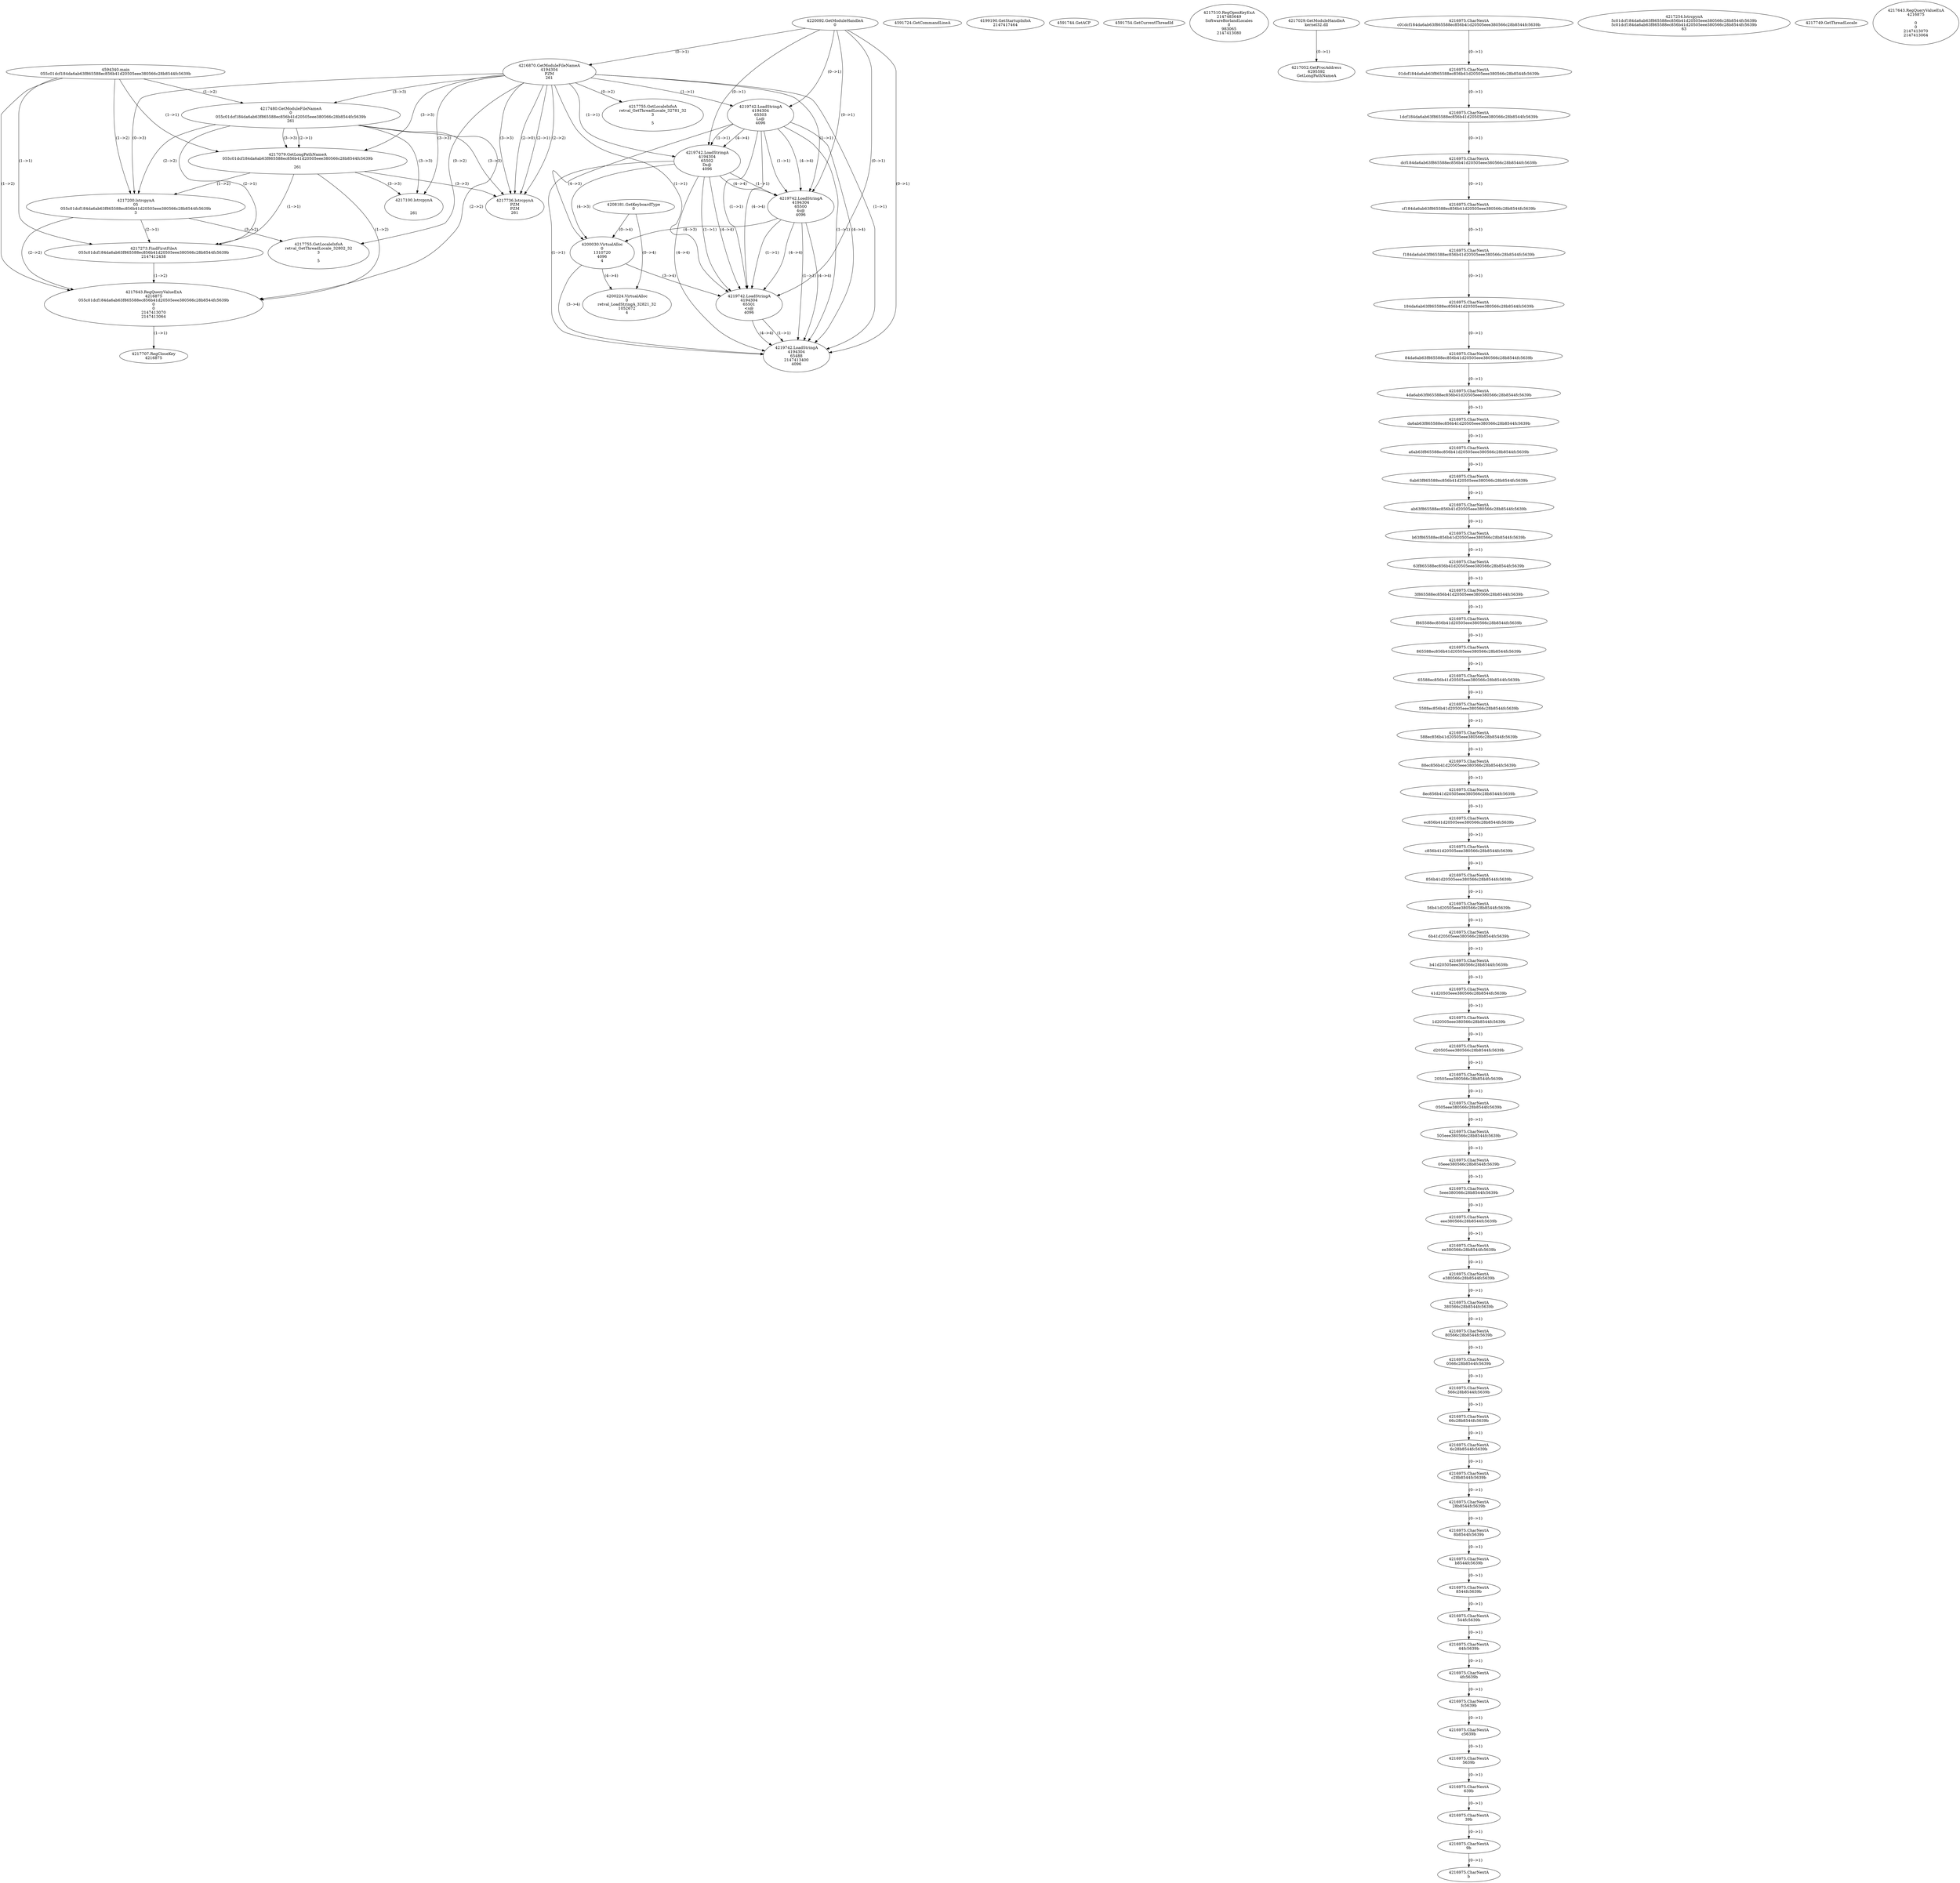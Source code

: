 // Global SCDG with merge call
digraph {
	0 [label="4594340.main
055c01dcf184da6ab63f865588ec856b41d20505eee380566c28b8544fc5639b"]
	1 [label="4220092.GetModuleHandleA
0"]
	2 [label="4208181.GetKeyboardType
0"]
	3 [label="4591724.GetCommandLineA
"]
	4 [label="4199190.GetStartupInfoA
2147417464"]
	5 [label="4591744.GetACP
"]
	6 [label="4591754.GetCurrentThreadId
"]
	7 [label="4216870.GetModuleFileNameA
4194304
PZM
261"]
	1 -> 7 [label="(0-->1)"]
	8 [label="4217480.GetModuleFileNameA
0
055c01dcf184da6ab63f865588ec856b41d20505eee380566c28b8544fc5639b
261"]
	0 -> 8 [label="(1-->2)"]
	7 -> 8 [label="(3-->3)"]
	9 [label="4217510.RegOpenKeyExA
2147483649
Software\Borland\Locales
0
983065
2147413080"]
	10 [label="4217029.GetModuleHandleA
kernel32.dll"]
	11 [label="4217052.GetProcAddress
6295592
GetLongPathNameA"]
	10 -> 11 [label="(0-->1)"]
	12 [label="4217079.GetLongPathNameA
055c01dcf184da6ab63f865588ec856b41d20505eee380566c28b8544fc5639b

261"]
	0 -> 12 [label="(1-->1)"]
	8 -> 12 [label="(2-->1)"]
	7 -> 12 [label="(3-->3)"]
	8 -> 12 [label="(3-->3)"]
	13 [label="4217200.lstrcpynA
05
055c01dcf184da6ab63f865588ec856b41d20505eee380566c28b8544fc5639b
3"]
	0 -> 13 [label="(1-->2)"]
	8 -> 13 [label="(2-->2)"]
	12 -> 13 [label="(1-->2)"]
	7 -> 13 [label="(0-->3)"]
	14 [label="4216975.CharNextA
c01dcf184da6ab63f865588ec856b41d20505eee380566c28b8544fc5639b"]
	15 [label="4216975.CharNextA
01dcf184da6ab63f865588ec856b41d20505eee380566c28b8544fc5639b"]
	14 -> 15 [label="(0-->1)"]
	16 [label="4216975.CharNextA
1dcf184da6ab63f865588ec856b41d20505eee380566c28b8544fc5639b"]
	15 -> 16 [label="(0-->1)"]
	17 [label="4216975.CharNextA
dcf184da6ab63f865588ec856b41d20505eee380566c28b8544fc5639b"]
	16 -> 17 [label="(0-->1)"]
	18 [label="4216975.CharNextA
cf184da6ab63f865588ec856b41d20505eee380566c28b8544fc5639b"]
	17 -> 18 [label="(0-->1)"]
	19 [label="4216975.CharNextA
f184da6ab63f865588ec856b41d20505eee380566c28b8544fc5639b"]
	18 -> 19 [label="(0-->1)"]
	20 [label="4216975.CharNextA
184da6ab63f865588ec856b41d20505eee380566c28b8544fc5639b"]
	19 -> 20 [label="(0-->1)"]
	21 [label="4216975.CharNextA
84da6ab63f865588ec856b41d20505eee380566c28b8544fc5639b"]
	20 -> 21 [label="(0-->1)"]
	22 [label="4216975.CharNextA
4da6ab63f865588ec856b41d20505eee380566c28b8544fc5639b"]
	21 -> 22 [label="(0-->1)"]
	23 [label="4216975.CharNextA
da6ab63f865588ec856b41d20505eee380566c28b8544fc5639b"]
	22 -> 23 [label="(0-->1)"]
	24 [label="4216975.CharNextA
a6ab63f865588ec856b41d20505eee380566c28b8544fc5639b"]
	23 -> 24 [label="(0-->1)"]
	25 [label="4216975.CharNextA
6ab63f865588ec856b41d20505eee380566c28b8544fc5639b"]
	24 -> 25 [label="(0-->1)"]
	26 [label="4216975.CharNextA
ab63f865588ec856b41d20505eee380566c28b8544fc5639b"]
	25 -> 26 [label="(0-->1)"]
	27 [label="4216975.CharNextA
b63f865588ec856b41d20505eee380566c28b8544fc5639b"]
	26 -> 27 [label="(0-->1)"]
	28 [label="4216975.CharNextA
63f865588ec856b41d20505eee380566c28b8544fc5639b"]
	27 -> 28 [label="(0-->1)"]
	29 [label="4216975.CharNextA
3f865588ec856b41d20505eee380566c28b8544fc5639b"]
	28 -> 29 [label="(0-->1)"]
	30 [label="4216975.CharNextA
f865588ec856b41d20505eee380566c28b8544fc5639b"]
	29 -> 30 [label="(0-->1)"]
	31 [label="4216975.CharNextA
865588ec856b41d20505eee380566c28b8544fc5639b"]
	30 -> 31 [label="(0-->1)"]
	32 [label="4216975.CharNextA
65588ec856b41d20505eee380566c28b8544fc5639b"]
	31 -> 32 [label="(0-->1)"]
	33 [label="4216975.CharNextA
5588ec856b41d20505eee380566c28b8544fc5639b"]
	32 -> 33 [label="(0-->1)"]
	34 [label="4216975.CharNextA
588ec856b41d20505eee380566c28b8544fc5639b"]
	33 -> 34 [label="(0-->1)"]
	35 [label="4216975.CharNextA
88ec856b41d20505eee380566c28b8544fc5639b"]
	34 -> 35 [label="(0-->1)"]
	36 [label="4216975.CharNextA
8ec856b41d20505eee380566c28b8544fc5639b"]
	35 -> 36 [label="(0-->1)"]
	37 [label="4216975.CharNextA
ec856b41d20505eee380566c28b8544fc5639b"]
	36 -> 37 [label="(0-->1)"]
	38 [label="4216975.CharNextA
c856b41d20505eee380566c28b8544fc5639b"]
	37 -> 38 [label="(0-->1)"]
	39 [label="4216975.CharNextA
856b41d20505eee380566c28b8544fc5639b"]
	38 -> 39 [label="(0-->1)"]
	40 [label="4216975.CharNextA
56b41d20505eee380566c28b8544fc5639b"]
	39 -> 40 [label="(0-->1)"]
	41 [label="4216975.CharNextA
6b41d20505eee380566c28b8544fc5639b"]
	40 -> 41 [label="(0-->1)"]
	42 [label="4216975.CharNextA
b41d20505eee380566c28b8544fc5639b"]
	41 -> 42 [label="(0-->1)"]
	43 [label="4216975.CharNextA
41d20505eee380566c28b8544fc5639b"]
	42 -> 43 [label="(0-->1)"]
	44 [label="4216975.CharNextA
1d20505eee380566c28b8544fc5639b"]
	43 -> 44 [label="(0-->1)"]
	45 [label="4216975.CharNextA
d20505eee380566c28b8544fc5639b"]
	44 -> 45 [label="(0-->1)"]
	46 [label="4216975.CharNextA
20505eee380566c28b8544fc5639b"]
	45 -> 46 [label="(0-->1)"]
	47 [label="4216975.CharNextA
0505eee380566c28b8544fc5639b"]
	46 -> 47 [label="(0-->1)"]
	48 [label="4216975.CharNextA
505eee380566c28b8544fc5639b"]
	47 -> 48 [label="(0-->1)"]
	49 [label="4216975.CharNextA
05eee380566c28b8544fc5639b"]
	48 -> 49 [label="(0-->1)"]
	50 [label="4216975.CharNextA
5eee380566c28b8544fc5639b"]
	49 -> 50 [label="(0-->1)"]
	51 [label="4216975.CharNextA
eee380566c28b8544fc5639b"]
	50 -> 51 [label="(0-->1)"]
	52 [label="4216975.CharNextA
ee380566c28b8544fc5639b"]
	51 -> 52 [label="(0-->1)"]
	53 [label="4216975.CharNextA
e380566c28b8544fc5639b"]
	52 -> 53 [label="(0-->1)"]
	54 [label="4216975.CharNextA
380566c28b8544fc5639b"]
	53 -> 54 [label="(0-->1)"]
	55 [label="4216975.CharNextA
80566c28b8544fc5639b"]
	54 -> 55 [label="(0-->1)"]
	56 [label="4216975.CharNextA
0566c28b8544fc5639b"]
	55 -> 56 [label="(0-->1)"]
	57 [label="4216975.CharNextA
566c28b8544fc5639b"]
	56 -> 57 [label="(0-->1)"]
	58 [label="4216975.CharNextA
66c28b8544fc5639b"]
	57 -> 58 [label="(0-->1)"]
	59 [label="4216975.CharNextA
6c28b8544fc5639b"]
	58 -> 59 [label="(0-->1)"]
	60 [label="4216975.CharNextA
c28b8544fc5639b"]
	59 -> 60 [label="(0-->1)"]
	61 [label="4216975.CharNextA
28b8544fc5639b"]
	60 -> 61 [label="(0-->1)"]
	62 [label="4216975.CharNextA
8b8544fc5639b"]
	61 -> 62 [label="(0-->1)"]
	63 [label="4216975.CharNextA
b8544fc5639b"]
	62 -> 63 [label="(0-->1)"]
	64 [label="4216975.CharNextA
8544fc5639b"]
	63 -> 64 [label="(0-->1)"]
	65 [label="4216975.CharNextA
544fc5639b"]
	64 -> 65 [label="(0-->1)"]
	66 [label="4216975.CharNextA
44fc5639b"]
	65 -> 66 [label="(0-->1)"]
	67 [label="4216975.CharNextA
4fc5639b"]
	66 -> 67 [label="(0-->1)"]
	68 [label="4216975.CharNextA
fc5639b"]
	67 -> 68 [label="(0-->1)"]
	69 [label="4216975.CharNextA
c5639b"]
	68 -> 69 [label="(0-->1)"]
	70 [label="4216975.CharNextA
5639b"]
	69 -> 70 [label="(0-->1)"]
	71 [label="4216975.CharNextA
639b"]
	70 -> 71 [label="(0-->1)"]
	72 [label="4216975.CharNextA
39b"]
	71 -> 72 [label="(0-->1)"]
	73 [label="4216975.CharNextA
9b"]
	72 -> 73 [label="(0-->1)"]
	74 [label="4216975.CharNextA
b"]
	73 -> 74 [label="(0-->1)"]
	75 [label="4217254.lstrcpynA
5c01dcf184da6ab63f865588ec856b41d20505eee380566c28b8544fc5639b
5c01dcf184da6ab63f865588ec856b41d20505eee380566c28b8544fc5639b
63"]
	76 [label="4217273.FindFirstFileA
055c01dcf184da6ab63f865588ec856b41d20505eee380566c28b8544fc5639b
2147412438"]
	0 -> 76 [label="(1-->1)"]
	8 -> 76 [label="(2-->1)"]
	12 -> 76 [label="(1-->1)"]
	13 -> 76 [label="(2-->1)"]
	77 [label="4217643.RegQueryValueExA
4216875
055c01dcf184da6ab63f865588ec856b41d20505eee380566c28b8544fc5639b
0
0
2147413070
2147413064"]
	0 -> 77 [label="(1-->2)"]
	8 -> 77 [label="(2-->2)"]
	12 -> 77 [label="(1-->2)"]
	13 -> 77 [label="(2-->2)"]
	76 -> 77 [label="(1-->2)"]
	78 [label="4217707.RegCloseKey
4216875"]
	77 -> 78 [label="(1-->1)"]
	79 [label="4217736.lstrcpynA
PZM
PZM
261"]
	7 -> 79 [label="(2-->1)"]
	7 -> 79 [label="(2-->2)"]
	7 -> 79 [label="(3-->3)"]
	8 -> 79 [label="(3-->3)"]
	12 -> 79 [label="(3-->3)"]
	7 -> 79 [label="(2-->0)"]
	80 [label="4217749.GetThreadLocale
"]
	81 [label="4217755.GetLocaleInfoA
retval_GetThreadLocale_32802_32
3

5"]
	7 -> 81 [label="(0-->2)"]
	13 -> 81 [label="(3-->2)"]
	82 [label="4219742.LoadStringA
4194304
65503
Ls@
4096"]
	1 -> 82 [label="(0-->1)"]
	7 -> 82 [label="(1-->1)"]
	83 [label="4219742.LoadStringA
4194304
65502
Ds@
4096"]
	1 -> 83 [label="(0-->1)"]
	7 -> 83 [label="(1-->1)"]
	82 -> 83 [label="(1-->1)"]
	82 -> 83 [label="(4-->4)"]
	84 [label="4219742.LoadStringA
4194304
65500
4s@
4096"]
	1 -> 84 [label="(0-->1)"]
	7 -> 84 [label="(1-->1)"]
	82 -> 84 [label="(1-->1)"]
	83 -> 84 [label="(1-->1)"]
	82 -> 84 [label="(4-->4)"]
	83 -> 84 [label="(4-->4)"]
	85 [label="4200030.VirtualAlloc
0
1310720
4096
4"]
	82 -> 85 [label="(4-->3)"]
	83 -> 85 [label="(4-->3)"]
	84 -> 85 [label="(4-->3)"]
	2 -> 85 [label="(0-->4)"]
	86 [label="4219742.LoadStringA
4194304
65501
<s@
4096"]
	1 -> 86 [label="(0-->1)"]
	7 -> 86 [label="(1-->1)"]
	82 -> 86 [label="(1-->1)"]
	83 -> 86 [label="(1-->1)"]
	84 -> 86 [label="(1-->1)"]
	82 -> 86 [label="(4-->4)"]
	83 -> 86 [label="(4-->4)"]
	84 -> 86 [label="(4-->4)"]
	85 -> 86 [label="(3-->4)"]
	87 [label="4219742.LoadStringA
4194304
65488
2147413400
4096"]
	1 -> 87 [label="(0-->1)"]
	7 -> 87 [label="(1-->1)"]
	82 -> 87 [label="(1-->1)"]
	83 -> 87 [label="(1-->1)"]
	84 -> 87 [label="(1-->1)"]
	86 -> 87 [label="(1-->1)"]
	82 -> 87 [label="(4-->4)"]
	83 -> 87 [label="(4-->4)"]
	84 -> 87 [label="(4-->4)"]
	85 -> 87 [label="(3-->4)"]
	86 -> 87 [label="(4-->4)"]
	88 [label="4200224.VirtualAlloc
0
retval_LoadStringA_32821_32
1052672
4"]
	2 -> 88 [label="(0-->4)"]
	85 -> 88 [label="(4-->4)"]
	89 [label="4217100.lstrcpynA


261"]
	7 -> 89 [label="(3-->3)"]
	8 -> 89 [label="(3-->3)"]
	12 -> 89 [label="(3-->3)"]
	90 [label="4217643.RegQueryValueExA
4216875

0
0
2147413070
2147413064"]
	91 [label="4217755.GetLocaleInfoA
retval_GetThreadLocale_32781_32
3

5"]
	7 -> 91 [label="(0-->2)"]
}
